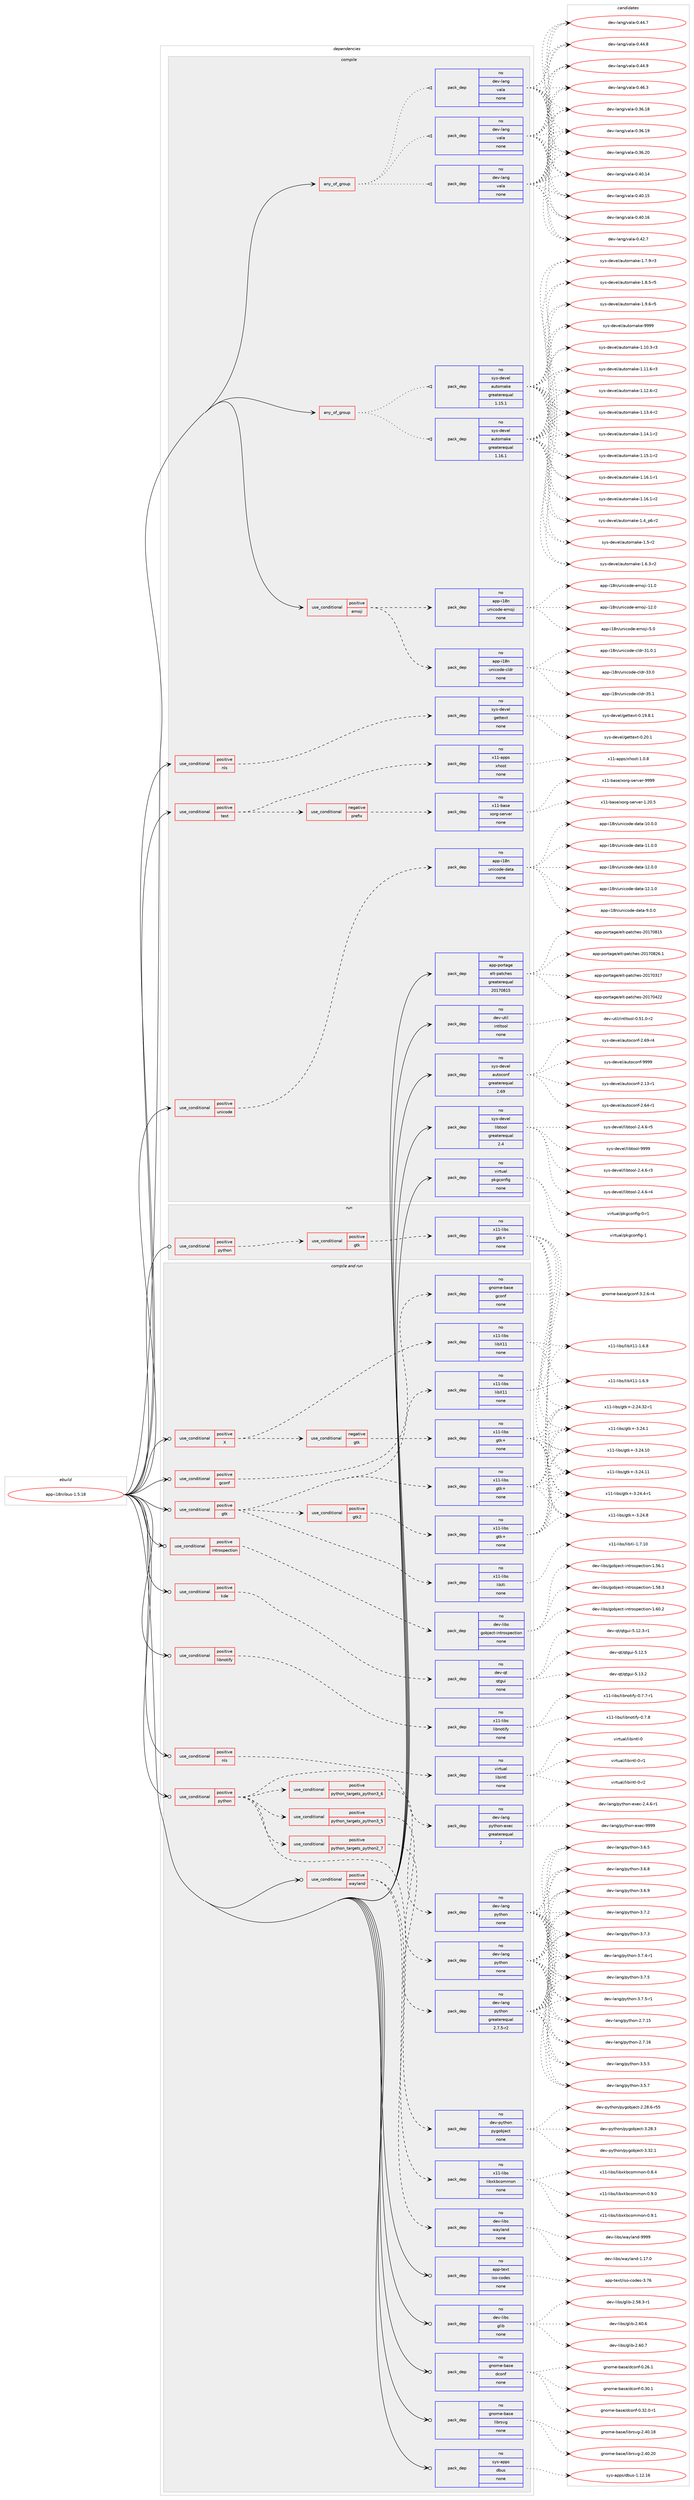 digraph prolog {

# *************
# Graph options
# *************

newrank=true;
concentrate=true;
compound=true;
graph [rankdir=LR,fontname=Helvetica,fontsize=10,ranksep=1.5];#, ranksep=2.5, nodesep=0.2];
edge  [arrowhead=vee];
node  [fontname=Helvetica,fontsize=10];

# **********
# The ebuild
# **********

subgraph cluster_leftcol {
color=gray;
rank=same;
label=<<i>ebuild</i>>;
id [label="app-i18n/ibus-1.5.18", color=red, width=4, href="../app-i18n/ibus-1.5.18.svg"];
}

# ****************
# The dependencies
# ****************

subgraph cluster_midcol {
color=gray;
label=<<i>dependencies</i>>;
subgraph cluster_compile {
fillcolor="#eeeeee";
style=filled;
label=<<i>compile</i>>;
subgraph any8589 {
dependency494458 [label=<<TABLE BORDER="0" CELLBORDER="1" CELLSPACING="0" CELLPADDING="4"><TR><TD CELLPADDING="10">any_of_group</TD></TR></TABLE>>, shape=none, color=red];subgraph pack367349 {
dependency494459 [label=<<TABLE BORDER="0" CELLBORDER="1" CELLSPACING="0" CELLPADDING="4" WIDTH="220"><TR><TD ROWSPAN="6" CELLPADDING="30">pack_dep</TD></TR><TR><TD WIDTH="110">no</TD></TR><TR><TD>dev-lang</TD></TR><TR><TD>vala</TD></TR><TR><TD>none</TD></TR><TR><TD></TD></TR></TABLE>>, shape=none, color=blue];
}
dependency494458:e -> dependency494459:w [weight=20,style="dotted",arrowhead="oinv"];
subgraph pack367350 {
dependency494460 [label=<<TABLE BORDER="0" CELLBORDER="1" CELLSPACING="0" CELLPADDING="4" WIDTH="220"><TR><TD ROWSPAN="6" CELLPADDING="30">pack_dep</TD></TR><TR><TD WIDTH="110">no</TD></TR><TR><TD>dev-lang</TD></TR><TR><TD>vala</TD></TR><TR><TD>none</TD></TR><TR><TD></TD></TR></TABLE>>, shape=none, color=blue];
}
dependency494458:e -> dependency494460:w [weight=20,style="dotted",arrowhead="oinv"];
subgraph pack367351 {
dependency494461 [label=<<TABLE BORDER="0" CELLBORDER="1" CELLSPACING="0" CELLPADDING="4" WIDTH="220"><TR><TD ROWSPAN="6" CELLPADDING="30">pack_dep</TD></TR><TR><TD WIDTH="110">no</TD></TR><TR><TD>dev-lang</TD></TR><TR><TD>vala</TD></TR><TR><TD>none</TD></TR><TR><TD></TD></TR></TABLE>>, shape=none, color=blue];
}
dependency494458:e -> dependency494461:w [weight=20,style="dotted",arrowhead="oinv"];
}
id:e -> dependency494458:w [weight=20,style="solid",arrowhead="vee"];
subgraph any8590 {
dependency494462 [label=<<TABLE BORDER="0" CELLBORDER="1" CELLSPACING="0" CELLPADDING="4"><TR><TD CELLPADDING="10">any_of_group</TD></TR></TABLE>>, shape=none, color=red];subgraph pack367352 {
dependency494463 [label=<<TABLE BORDER="0" CELLBORDER="1" CELLSPACING="0" CELLPADDING="4" WIDTH="220"><TR><TD ROWSPAN="6" CELLPADDING="30">pack_dep</TD></TR><TR><TD WIDTH="110">no</TD></TR><TR><TD>sys-devel</TD></TR><TR><TD>automake</TD></TR><TR><TD>greaterequal</TD></TR><TR><TD>1.16.1</TD></TR></TABLE>>, shape=none, color=blue];
}
dependency494462:e -> dependency494463:w [weight=20,style="dotted",arrowhead="oinv"];
subgraph pack367353 {
dependency494464 [label=<<TABLE BORDER="0" CELLBORDER="1" CELLSPACING="0" CELLPADDING="4" WIDTH="220"><TR><TD ROWSPAN="6" CELLPADDING="30">pack_dep</TD></TR><TR><TD WIDTH="110">no</TD></TR><TR><TD>sys-devel</TD></TR><TR><TD>automake</TD></TR><TR><TD>greaterequal</TD></TR><TR><TD>1.15.1</TD></TR></TABLE>>, shape=none, color=blue];
}
dependency494462:e -> dependency494464:w [weight=20,style="dotted",arrowhead="oinv"];
}
id:e -> dependency494462:w [weight=20,style="solid",arrowhead="vee"];
subgraph cond118208 {
dependency494465 [label=<<TABLE BORDER="0" CELLBORDER="1" CELLSPACING="0" CELLPADDING="4"><TR><TD ROWSPAN="3" CELLPADDING="10">use_conditional</TD></TR><TR><TD>positive</TD></TR><TR><TD>emoji</TD></TR></TABLE>>, shape=none, color=red];
subgraph pack367354 {
dependency494466 [label=<<TABLE BORDER="0" CELLBORDER="1" CELLSPACING="0" CELLPADDING="4" WIDTH="220"><TR><TD ROWSPAN="6" CELLPADDING="30">pack_dep</TD></TR><TR><TD WIDTH="110">no</TD></TR><TR><TD>app-i18n</TD></TR><TR><TD>unicode-cldr</TD></TR><TR><TD>none</TD></TR><TR><TD></TD></TR></TABLE>>, shape=none, color=blue];
}
dependency494465:e -> dependency494466:w [weight=20,style="dashed",arrowhead="vee"];
subgraph pack367355 {
dependency494467 [label=<<TABLE BORDER="0" CELLBORDER="1" CELLSPACING="0" CELLPADDING="4" WIDTH="220"><TR><TD ROWSPAN="6" CELLPADDING="30">pack_dep</TD></TR><TR><TD WIDTH="110">no</TD></TR><TR><TD>app-i18n</TD></TR><TR><TD>unicode-emoji</TD></TR><TR><TD>none</TD></TR><TR><TD></TD></TR></TABLE>>, shape=none, color=blue];
}
dependency494465:e -> dependency494467:w [weight=20,style="dashed",arrowhead="vee"];
}
id:e -> dependency494465:w [weight=20,style="solid",arrowhead="vee"];
subgraph cond118209 {
dependency494468 [label=<<TABLE BORDER="0" CELLBORDER="1" CELLSPACING="0" CELLPADDING="4"><TR><TD ROWSPAN="3" CELLPADDING="10">use_conditional</TD></TR><TR><TD>positive</TD></TR><TR><TD>nls</TD></TR></TABLE>>, shape=none, color=red];
subgraph pack367356 {
dependency494469 [label=<<TABLE BORDER="0" CELLBORDER="1" CELLSPACING="0" CELLPADDING="4" WIDTH="220"><TR><TD ROWSPAN="6" CELLPADDING="30">pack_dep</TD></TR><TR><TD WIDTH="110">no</TD></TR><TR><TD>sys-devel</TD></TR><TR><TD>gettext</TD></TR><TR><TD>none</TD></TR><TR><TD></TD></TR></TABLE>>, shape=none, color=blue];
}
dependency494468:e -> dependency494469:w [weight=20,style="dashed",arrowhead="vee"];
}
id:e -> dependency494468:w [weight=20,style="solid",arrowhead="vee"];
subgraph cond118210 {
dependency494470 [label=<<TABLE BORDER="0" CELLBORDER="1" CELLSPACING="0" CELLPADDING="4"><TR><TD ROWSPAN="3" CELLPADDING="10">use_conditional</TD></TR><TR><TD>positive</TD></TR><TR><TD>test</TD></TR></TABLE>>, shape=none, color=red];
subgraph cond118211 {
dependency494471 [label=<<TABLE BORDER="0" CELLBORDER="1" CELLSPACING="0" CELLPADDING="4"><TR><TD ROWSPAN="3" CELLPADDING="10">use_conditional</TD></TR><TR><TD>negative</TD></TR><TR><TD>prefix</TD></TR></TABLE>>, shape=none, color=red];
subgraph pack367357 {
dependency494472 [label=<<TABLE BORDER="0" CELLBORDER="1" CELLSPACING="0" CELLPADDING="4" WIDTH="220"><TR><TD ROWSPAN="6" CELLPADDING="30">pack_dep</TD></TR><TR><TD WIDTH="110">no</TD></TR><TR><TD>x11-base</TD></TR><TR><TD>xorg-server</TD></TR><TR><TD>none</TD></TR><TR><TD></TD></TR></TABLE>>, shape=none, color=blue];
}
dependency494471:e -> dependency494472:w [weight=20,style="dashed",arrowhead="vee"];
}
dependency494470:e -> dependency494471:w [weight=20,style="dashed",arrowhead="vee"];
subgraph pack367358 {
dependency494473 [label=<<TABLE BORDER="0" CELLBORDER="1" CELLSPACING="0" CELLPADDING="4" WIDTH="220"><TR><TD ROWSPAN="6" CELLPADDING="30">pack_dep</TD></TR><TR><TD WIDTH="110">no</TD></TR><TR><TD>x11-apps</TD></TR><TR><TD>xhost</TD></TR><TR><TD>none</TD></TR><TR><TD></TD></TR></TABLE>>, shape=none, color=blue];
}
dependency494470:e -> dependency494473:w [weight=20,style="dashed",arrowhead="vee"];
}
id:e -> dependency494470:w [weight=20,style="solid",arrowhead="vee"];
subgraph cond118212 {
dependency494474 [label=<<TABLE BORDER="0" CELLBORDER="1" CELLSPACING="0" CELLPADDING="4"><TR><TD ROWSPAN="3" CELLPADDING="10">use_conditional</TD></TR><TR><TD>positive</TD></TR><TR><TD>unicode</TD></TR></TABLE>>, shape=none, color=red];
subgraph pack367359 {
dependency494475 [label=<<TABLE BORDER="0" CELLBORDER="1" CELLSPACING="0" CELLPADDING="4" WIDTH="220"><TR><TD ROWSPAN="6" CELLPADDING="30">pack_dep</TD></TR><TR><TD WIDTH="110">no</TD></TR><TR><TD>app-i18n</TD></TR><TR><TD>unicode-data</TD></TR><TR><TD>none</TD></TR><TR><TD></TD></TR></TABLE>>, shape=none, color=blue];
}
dependency494474:e -> dependency494475:w [weight=20,style="dashed",arrowhead="vee"];
}
id:e -> dependency494474:w [weight=20,style="solid",arrowhead="vee"];
subgraph pack367360 {
dependency494476 [label=<<TABLE BORDER="0" CELLBORDER="1" CELLSPACING="0" CELLPADDING="4" WIDTH="220"><TR><TD ROWSPAN="6" CELLPADDING="30">pack_dep</TD></TR><TR><TD WIDTH="110">no</TD></TR><TR><TD>app-portage</TD></TR><TR><TD>elt-patches</TD></TR><TR><TD>greaterequal</TD></TR><TR><TD>20170815</TD></TR></TABLE>>, shape=none, color=blue];
}
id:e -> dependency494476:w [weight=20,style="solid",arrowhead="vee"];
subgraph pack367361 {
dependency494477 [label=<<TABLE BORDER="0" CELLBORDER="1" CELLSPACING="0" CELLPADDING="4" WIDTH="220"><TR><TD ROWSPAN="6" CELLPADDING="30">pack_dep</TD></TR><TR><TD WIDTH="110">no</TD></TR><TR><TD>dev-util</TD></TR><TR><TD>intltool</TD></TR><TR><TD>none</TD></TR><TR><TD></TD></TR></TABLE>>, shape=none, color=blue];
}
id:e -> dependency494477:w [weight=20,style="solid",arrowhead="vee"];
subgraph pack367362 {
dependency494478 [label=<<TABLE BORDER="0" CELLBORDER="1" CELLSPACING="0" CELLPADDING="4" WIDTH="220"><TR><TD ROWSPAN="6" CELLPADDING="30">pack_dep</TD></TR><TR><TD WIDTH="110">no</TD></TR><TR><TD>sys-devel</TD></TR><TR><TD>autoconf</TD></TR><TR><TD>greaterequal</TD></TR><TR><TD>2.69</TD></TR></TABLE>>, shape=none, color=blue];
}
id:e -> dependency494478:w [weight=20,style="solid",arrowhead="vee"];
subgraph pack367363 {
dependency494479 [label=<<TABLE BORDER="0" CELLBORDER="1" CELLSPACING="0" CELLPADDING="4" WIDTH="220"><TR><TD ROWSPAN="6" CELLPADDING="30">pack_dep</TD></TR><TR><TD WIDTH="110">no</TD></TR><TR><TD>sys-devel</TD></TR><TR><TD>libtool</TD></TR><TR><TD>greaterequal</TD></TR><TR><TD>2.4</TD></TR></TABLE>>, shape=none, color=blue];
}
id:e -> dependency494479:w [weight=20,style="solid",arrowhead="vee"];
subgraph pack367364 {
dependency494480 [label=<<TABLE BORDER="0" CELLBORDER="1" CELLSPACING="0" CELLPADDING="4" WIDTH="220"><TR><TD ROWSPAN="6" CELLPADDING="30">pack_dep</TD></TR><TR><TD WIDTH="110">no</TD></TR><TR><TD>virtual</TD></TR><TR><TD>pkgconfig</TD></TR><TR><TD>none</TD></TR><TR><TD></TD></TR></TABLE>>, shape=none, color=blue];
}
id:e -> dependency494480:w [weight=20,style="solid",arrowhead="vee"];
}
subgraph cluster_compileandrun {
fillcolor="#eeeeee";
style=filled;
label=<<i>compile and run</i>>;
subgraph cond118213 {
dependency494481 [label=<<TABLE BORDER="0" CELLBORDER="1" CELLSPACING="0" CELLPADDING="4"><TR><TD ROWSPAN="3" CELLPADDING="10">use_conditional</TD></TR><TR><TD>positive</TD></TR><TR><TD>X</TD></TR></TABLE>>, shape=none, color=red];
subgraph pack367365 {
dependency494482 [label=<<TABLE BORDER="0" CELLBORDER="1" CELLSPACING="0" CELLPADDING="4" WIDTH="220"><TR><TD ROWSPAN="6" CELLPADDING="30">pack_dep</TD></TR><TR><TD WIDTH="110">no</TD></TR><TR><TD>x11-libs</TD></TR><TR><TD>libX11</TD></TR><TR><TD>none</TD></TR><TR><TD></TD></TR></TABLE>>, shape=none, color=blue];
}
dependency494481:e -> dependency494482:w [weight=20,style="dashed",arrowhead="vee"];
subgraph cond118214 {
dependency494483 [label=<<TABLE BORDER="0" CELLBORDER="1" CELLSPACING="0" CELLPADDING="4"><TR><TD ROWSPAN="3" CELLPADDING="10">use_conditional</TD></TR><TR><TD>negative</TD></TR><TR><TD>gtk</TD></TR></TABLE>>, shape=none, color=red];
subgraph pack367366 {
dependency494484 [label=<<TABLE BORDER="0" CELLBORDER="1" CELLSPACING="0" CELLPADDING="4" WIDTH="220"><TR><TD ROWSPAN="6" CELLPADDING="30">pack_dep</TD></TR><TR><TD WIDTH="110">no</TD></TR><TR><TD>x11-libs</TD></TR><TR><TD>gtk+</TD></TR><TR><TD>none</TD></TR><TR><TD></TD></TR></TABLE>>, shape=none, color=blue];
}
dependency494483:e -> dependency494484:w [weight=20,style="dashed",arrowhead="vee"];
}
dependency494481:e -> dependency494483:w [weight=20,style="dashed",arrowhead="vee"];
}
id:e -> dependency494481:w [weight=20,style="solid",arrowhead="odotvee"];
subgraph cond118215 {
dependency494485 [label=<<TABLE BORDER="0" CELLBORDER="1" CELLSPACING="0" CELLPADDING="4"><TR><TD ROWSPAN="3" CELLPADDING="10">use_conditional</TD></TR><TR><TD>positive</TD></TR><TR><TD>gconf</TD></TR></TABLE>>, shape=none, color=red];
subgraph pack367367 {
dependency494486 [label=<<TABLE BORDER="0" CELLBORDER="1" CELLSPACING="0" CELLPADDING="4" WIDTH="220"><TR><TD ROWSPAN="6" CELLPADDING="30">pack_dep</TD></TR><TR><TD WIDTH="110">no</TD></TR><TR><TD>gnome-base</TD></TR><TR><TD>gconf</TD></TR><TR><TD>none</TD></TR><TR><TD></TD></TR></TABLE>>, shape=none, color=blue];
}
dependency494485:e -> dependency494486:w [weight=20,style="dashed",arrowhead="vee"];
}
id:e -> dependency494485:w [weight=20,style="solid",arrowhead="odotvee"];
subgraph cond118216 {
dependency494487 [label=<<TABLE BORDER="0" CELLBORDER="1" CELLSPACING="0" CELLPADDING="4"><TR><TD ROWSPAN="3" CELLPADDING="10">use_conditional</TD></TR><TR><TD>positive</TD></TR><TR><TD>gtk</TD></TR></TABLE>>, shape=none, color=red];
subgraph pack367368 {
dependency494488 [label=<<TABLE BORDER="0" CELLBORDER="1" CELLSPACING="0" CELLPADDING="4" WIDTH="220"><TR><TD ROWSPAN="6" CELLPADDING="30">pack_dep</TD></TR><TR><TD WIDTH="110">no</TD></TR><TR><TD>x11-libs</TD></TR><TR><TD>gtk+</TD></TR><TR><TD>none</TD></TR><TR><TD></TD></TR></TABLE>>, shape=none, color=blue];
}
dependency494487:e -> dependency494488:w [weight=20,style="dashed",arrowhead="vee"];
subgraph pack367369 {
dependency494489 [label=<<TABLE BORDER="0" CELLBORDER="1" CELLSPACING="0" CELLPADDING="4" WIDTH="220"><TR><TD ROWSPAN="6" CELLPADDING="30">pack_dep</TD></TR><TR><TD WIDTH="110">no</TD></TR><TR><TD>x11-libs</TD></TR><TR><TD>libX11</TD></TR><TR><TD>none</TD></TR><TR><TD></TD></TR></TABLE>>, shape=none, color=blue];
}
dependency494487:e -> dependency494489:w [weight=20,style="dashed",arrowhead="vee"];
subgraph pack367370 {
dependency494490 [label=<<TABLE BORDER="0" CELLBORDER="1" CELLSPACING="0" CELLPADDING="4" WIDTH="220"><TR><TD ROWSPAN="6" CELLPADDING="30">pack_dep</TD></TR><TR><TD WIDTH="110">no</TD></TR><TR><TD>x11-libs</TD></TR><TR><TD>libXi</TD></TR><TR><TD>none</TD></TR><TR><TD></TD></TR></TABLE>>, shape=none, color=blue];
}
dependency494487:e -> dependency494490:w [weight=20,style="dashed",arrowhead="vee"];
subgraph cond118217 {
dependency494491 [label=<<TABLE BORDER="0" CELLBORDER="1" CELLSPACING="0" CELLPADDING="4"><TR><TD ROWSPAN="3" CELLPADDING="10">use_conditional</TD></TR><TR><TD>positive</TD></TR><TR><TD>gtk2</TD></TR></TABLE>>, shape=none, color=red];
subgraph pack367371 {
dependency494492 [label=<<TABLE BORDER="0" CELLBORDER="1" CELLSPACING="0" CELLPADDING="4" WIDTH="220"><TR><TD ROWSPAN="6" CELLPADDING="30">pack_dep</TD></TR><TR><TD WIDTH="110">no</TD></TR><TR><TD>x11-libs</TD></TR><TR><TD>gtk+</TD></TR><TR><TD>none</TD></TR><TR><TD></TD></TR></TABLE>>, shape=none, color=blue];
}
dependency494491:e -> dependency494492:w [weight=20,style="dashed",arrowhead="vee"];
}
dependency494487:e -> dependency494491:w [weight=20,style="dashed",arrowhead="vee"];
}
id:e -> dependency494487:w [weight=20,style="solid",arrowhead="odotvee"];
subgraph cond118218 {
dependency494493 [label=<<TABLE BORDER="0" CELLBORDER="1" CELLSPACING="0" CELLPADDING="4"><TR><TD ROWSPAN="3" CELLPADDING="10">use_conditional</TD></TR><TR><TD>positive</TD></TR><TR><TD>introspection</TD></TR></TABLE>>, shape=none, color=red];
subgraph pack367372 {
dependency494494 [label=<<TABLE BORDER="0" CELLBORDER="1" CELLSPACING="0" CELLPADDING="4" WIDTH="220"><TR><TD ROWSPAN="6" CELLPADDING="30">pack_dep</TD></TR><TR><TD WIDTH="110">no</TD></TR><TR><TD>dev-libs</TD></TR><TR><TD>gobject-introspection</TD></TR><TR><TD>none</TD></TR><TR><TD></TD></TR></TABLE>>, shape=none, color=blue];
}
dependency494493:e -> dependency494494:w [weight=20,style="dashed",arrowhead="vee"];
}
id:e -> dependency494493:w [weight=20,style="solid",arrowhead="odotvee"];
subgraph cond118219 {
dependency494495 [label=<<TABLE BORDER="0" CELLBORDER="1" CELLSPACING="0" CELLPADDING="4"><TR><TD ROWSPAN="3" CELLPADDING="10">use_conditional</TD></TR><TR><TD>positive</TD></TR><TR><TD>kde</TD></TR></TABLE>>, shape=none, color=red];
subgraph pack367373 {
dependency494496 [label=<<TABLE BORDER="0" CELLBORDER="1" CELLSPACING="0" CELLPADDING="4" WIDTH="220"><TR><TD ROWSPAN="6" CELLPADDING="30">pack_dep</TD></TR><TR><TD WIDTH="110">no</TD></TR><TR><TD>dev-qt</TD></TR><TR><TD>qtgui</TD></TR><TR><TD>none</TD></TR><TR><TD></TD></TR></TABLE>>, shape=none, color=blue];
}
dependency494495:e -> dependency494496:w [weight=20,style="dashed",arrowhead="vee"];
}
id:e -> dependency494495:w [weight=20,style="solid",arrowhead="odotvee"];
subgraph cond118220 {
dependency494497 [label=<<TABLE BORDER="0" CELLBORDER="1" CELLSPACING="0" CELLPADDING="4"><TR><TD ROWSPAN="3" CELLPADDING="10">use_conditional</TD></TR><TR><TD>positive</TD></TR><TR><TD>libnotify</TD></TR></TABLE>>, shape=none, color=red];
subgraph pack367374 {
dependency494498 [label=<<TABLE BORDER="0" CELLBORDER="1" CELLSPACING="0" CELLPADDING="4" WIDTH="220"><TR><TD ROWSPAN="6" CELLPADDING="30">pack_dep</TD></TR><TR><TD WIDTH="110">no</TD></TR><TR><TD>x11-libs</TD></TR><TR><TD>libnotify</TD></TR><TR><TD>none</TD></TR><TR><TD></TD></TR></TABLE>>, shape=none, color=blue];
}
dependency494497:e -> dependency494498:w [weight=20,style="dashed",arrowhead="vee"];
}
id:e -> dependency494497:w [weight=20,style="solid",arrowhead="odotvee"];
subgraph cond118221 {
dependency494499 [label=<<TABLE BORDER="0" CELLBORDER="1" CELLSPACING="0" CELLPADDING="4"><TR><TD ROWSPAN="3" CELLPADDING="10">use_conditional</TD></TR><TR><TD>positive</TD></TR><TR><TD>nls</TD></TR></TABLE>>, shape=none, color=red];
subgraph pack367375 {
dependency494500 [label=<<TABLE BORDER="0" CELLBORDER="1" CELLSPACING="0" CELLPADDING="4" WIDTH="220"><TR><TD ROWSPAN="6" CELLPADDING="30">pack_dep</TD></TR><TR><TD WIDTH="110">no</TD></TR><TR><TD>virtual</TD></TR><TR><TD>libintl</TD></TR><TR><TD>none</TD></TR><TR><TD></TD></TR></TABLE>>, shape=none, color=blue];
}
dependency494499:e -> dependency494500:w [weight=20,style="dashed",arrowhead="vee"];
}
id:e -> dependency494499:w [weight=20,style="solid",arrowhead="odotvee"];
subgraph cond118222 {
dependency494501 [label=<<TABLE BORDER="0" CELLBORDER="1" CELLSPACING="0" CELLPADDING="4"><TR><TD ROWSPAN="3" CELLPADDING="10">use_conditional</TD></TR><TR><TD>positive</TD></TR><TR><TD>python</TD></TR></TABLE>>, shape=none, color=red];
subgraph cond118223 {
dependency494502 [label=<<TABLE BORDER="0" CELLBORDER="1" CELLSPACING="0" CELLPADDING="4"><TR><TD ROWSPAN="3" CELLPADDING="10">use_conditional</TD></TR><TR><TD>positive</TD></TR><TR><TD>python_targets_python2_7</TD></TR></TABLE>>, shape=none, color=red];
subgraph pack367376 {
dependency494503 [label=<<TABLE BORDER="0" CELLBORDER="1" CELLSPACING="0" CELLPADDING="4" WIDTH="220"><TR><TD ROWSPAN="6" CELLPADDING="30">pack_dep</TD></TR><TR><TD WIDTH="110">no</TD></TR><TR><TD>dev-lang</TD></TR><TR><TD>python</TD></TR><TR><TD>greaterequal</TD></TR><TR><TD>2.7.5-r2</TD></TR></TABLE>>, shape=none, color=blue];
}
dependency494502:e -> dependency494503:w [weight=20,style="dashed",arrowhead="vee"];
}
dependency494501:e -> dependency494502:w [weight=20,style="dashed",arrowhead="vee"];
subgraph cond118224 {
dependency494504 [label=<<TABLE BORDER="0" CELLBORDER="1" CELLSPACING="0" CELLPADDING="4"><TR><TD ROWSPAN="3" CELLPADDING="10">use_conditional</TD></TR><TR><TD>positive</TD></TR><TR><TD>python_targets_python3_5</TD></TR></TABLE>>, shape=none, color=red];
subgraph pack367377 {
dependency494505 [label=<<TABLE BORDER="0" CELLBORDER="1" CELLSPACING="0" CELLPADDING="4" WIDTH="220"><TR><TD ROWSPAN="6" CELLPADDING="30">pack_dep</TD></TR><TR><TD WIDTH="110">no</TD></TR><TR><TD>dev-lang</TD></TR><TR><TD>python</TD></TR><TR><TD>none</TD></TR><TR><TD></TD></TR></TABLE>>, shape=none, color=blue];
}
dependency494504:e -> dependency494505:w [weight=20,style="dashed",arrowhead="vee"];
}
dependency494501:e -> dependency494504:w [weight=20,style="dashed",arrowhead="vee"];
subgraph cond118225 {
dependency494506 [label=<<TABLE BORDER="0" CELLBORDER="1" CELLSPACING="0" CELLPADDING="4"><TR><TD ROWSPAN="3" CELLPADDING="10">use_conditional</TD></TR><TR><TD>positive</TD></TR><TR><TD>python_targets_python3_6</TD></TR></TABLE>>, shape=none, color=red];
subgraph pack367378 {
dependency494507 [label=<<TABLE BORDER="0" CELLBORDER="1" CELLSPACING="0" CELLPADDING="4" WIDTH="220"><TR><TD ROWSPAN="6" CELLPADDING="30">pack_dep</TD></TR><TR><TD WIDTH="110">no</TD></TR><TR><TD>dev-lang</TD></TR><TR><TD>python</TD></TR><TR><TD>none</TD></TR><TR><TD></TD></TR></TABLE>>, shape=none, color=blue];
}
dependency494506:e -> dependency494507:w [weight=20,style="dashed",arrowhead="vee"];
}
dependency494501:e -> dependency494506:w [weight=20,style="dashed",arrowhead="vee"];
subgraph pack367379 {
dependency494508 [label=<<TABLE BORDER="0" CELLBORDER="1" CELLSPACING="0" CELLPADDING="4" WIDTH="220"><TR><TD ROWSPAN="6" CELLPADDING="30">pack_dep</TD></TR><TR><TD WIDTH="110">no</TD></TR><TR><TD>dev-lang</TD></TR><TR><TD>python-exec</TD></TR><TR><TD>greaterequal</TD></TR><TR><TD>2</TD></TR></TABLE>>, shape=none, color=blue];
}
dependency494501:e -> dependency494508:w [weight=20,style="dashed",arrowhead="vee"];
subgraph pack367380 {
dependency494509 [label=<<TABLE BORDER="0" CELLBORDER="1" CELLSPACING="0" CELLPADDING="4" WIDTH="220"><TR><TD ROWSPAN="6" CELLPADDING="30">pack_dep</TD></TR><TR><TD WIDTH="110">no</TD></TR><TR><TD>dev-python</TD></TR><TR><TD>pygobject</TD></TR><TR><TD>none</TD></TR><TR><TD></TD></TR></TABLE>>, shape=none, color=blue];
}
dependency494501:e -> dependency494509:w [weight=20,style="dashed",arrowhead="vee"];
}
id:e -> dependency494501:w [weight=20,style="solid",arrowhead="odotvee"];
subgraph cond118226 {
dependency494510 [label=<<TABLE BORDER="0" CELLBORDER="1" CELLSPACING="0" CELLPADDING="4"><TR><TD ROWSPAN="3" CELLPADDING="10">use_conditional</TD></TR><TR><TD>positive</TD></TR><TR><TD>wayland</TD></TR></TABLE>>, shape=none, color=red];
subgraph pack367381 {
dependency494511 [label=<<TABLE BORDER="0" CELLBORDER="1" CELLSPACING="0" CELLPADDING="4" WIDTH="220"><TR><TD ROWSPAN="6" CELLPADDING="30">pack_dep</TD></TR><TR><TD WIDTH="110">no</TD></TR><TR><TD>dev-libs</TD></TR><TR><TD>wayland</TD></TR><TR><TD>none</TD></TR><TR><TD></TD></TR></TABLE>>, shape=none, color=blue];
}
dependency494510:e -> dependency494511:w [weight=20,style="dashed",arrowhead="vee"];
subgraph pack367382 {
dependency494512 [label=<<TABLE BORDER="0" CELLBORDER="1" CELLSPACING="0" CELLPADDING="4" WIDTH="220"><TR><TD ROWSPAN="6" CELLPADDING="30">pack_dep</TD></TR><TR><TD WIDTH="110">no</TD></TR><TR><TD>x11-libs</TD></TR><TR><TD>libxkbcommon</TD></TR><TR><TD>none</TD></TR><TR><TD></TD></TR></TABLE>>, shape=none, color=blue];
}
dependency494510:e -> dependency494512:w [weight=20,style="dashed",arrowhead="vee"];
}
id:e -> dependency494510:w [weight=20,style="solid",arrowhead="odotvee"];
subgraph pack367383 {
dependency494513 [label=<<TABLE BORDER="0" CELLBORDER="1" CELLSPACING="0" CELLPADDING="4" WIDTH="220"><TR><TD ROWSPAN="6" CELLPADDING="30">pack_dep</TD></TR><TR><TD WIDTH="110">no</TD></TR><TR><TD>app-text</TD></TR><TR><TD>iso-codes</TD></TR><TR><TD>none</TD></TR><TR><TD></TD></TR></TABLE>>, shape=none, color=blue];
}
id:e -> dependency494513:w [weight=20,style="solid",arrowhead="odotvee"];
subgraph pack367384 {
dependency494514 [label=<<TABLE BORDER="0" CELLBORDER="1" CELLSPACING="0" CELLPADDING="4" WIDTH="220"><TR><TD ROWSPAN="6" CELLPADDING="30">pack_dep</TD></TR><TR><TD WIDTH="110">no</TD></TR><TR><TD>dev-libs</TD></TR><TR><TD>glib</TD></TR><TR><TD>none</TD></TR><TR><TD></TD></TR></TABLE>>, shape=none, color=blue];
}
id:e -> dependency494514:w [weight=20,style="solid",arrowhead="odotvee"];
subgraph pack367385 {
dependency494515 [label=<<TABLE BORDER="0" CELLBORDER="1" CELLSPACING="0" CELLPADDING="4" WIDTH="220"><TR><TD ROWSPAN="6" CELLPADDING="30">pack_dep</TD></TR><TR><TD WIDTH="110">no</TD></TR><TR><TD>gnome-base</TD></TR><TR><TD>dconf</TD></TR><TR><TD>none</TD></TR><TR><TD></TD></TR></TABLE>>, shape=none, color=blue];
}
id:e -> dependency494515:w [weight=20,style="solid",arrowhead="odotvee"];
subgraph pack367386 {
dependency494516 [label=<<TABLE BORDER="0" CELLBORDER="1" CELLSPACING="0" CELLPADDING="4" WIDTH="220"><TR><TD ROWSPAN="6" CELLPADDING="30">pack_dep</TD></TR><TR><TD WIDTH="110">no</TD></TR><TR><TD>gnome-base</TD></TR><TR><TD>librsvg</TD></TR><TR><TD>none</TD></TR><TR><TD></TD></TR></TABLE>>, shape=none, color=blue];
}
id:e -> dependency494516:w [weight=20,style="solid",arrowhead="odotvee"];
subgraph pack367387 {
dependency494517 [label=<<TABLE BORDER="0" CELLBORDER="1" CELLSPACING="0" CELLPADDING="4" WIDTH="220"><TR><TD ROWSPAN="6" CELLPADDING="30">pack_dep</TD></TR><TR><TD WIDTH="110">no</TD></TR><TR><TD>sys-apps</TD></TR><TR><TD>dbus</TD></TR><TR><TD>none</TD></TR><TR><TD></TD></TR></TABLE>>, shape=none, color=blue];
}
id:e -> dependency494517:w [weight=20,style="solid",arrowhead="odotvee"];
}
subgraph cluster_run {
fillcolor="#eeeeee";
style=filled;
label=<<i>run</i>>;
subgraph cond118227 {
dependency494518 [label=<<TABLE BORDER="0" CELLBORDER="1" CELLSPACING="0" CELLPADDING="4"><TR><TD ROWSPAN="3" CELLPADDING="10">use_conditional</TD></TR><TR><TD>positive</TD></TR><TR><TD>python</TD></TR></TABLE>>, shape=none, color=red];
subgraph cond118228 {
dependency494519 [label=<<TABLE BORDER="0" CELLBORDER="1" CELLSPACING="0" CELLPADDING="4"><TR><TD ROWSPAN="3" CELLPADDING="10">use_conditional</TD></TR><TR><TD>positive</TD></TR><TR><TD>gtk</TD></TR></TABLE>>, shape=none, color=red];
subgraph pack367388 {
dependency494520 [label=<<TABLE BORDER="0" CELLBORDER="1" CELLSPACING="0" CELLPADDING="4" WIDTH="220"><TR><TD ROWSPAN="6" CELLPADDING="30">pack_dep</TD></TR><TR><TD WIDTH="110">no</TD></TR><TR><TD>x11-libs</TD></TR><TR><TD>gtk+</TD></TR><TR><TD>none</TD></TR><TR><TD></TD></TR></TABLE>>, shape=none, color=blue];
}
dependency494519:e -> dependency494520:w [weight=20,style="dashed",arrowhead="vee"];
}
dependency494518:e -> dependency494519:w [weight=20,style="dashed",arrowhead="vee"];
}
id:e -> dependency494518:w [weight=20,style="solid",arrowhead="odot"];
}
}

# **************
# The candidates
# **************

subgraph cluster_choices {
rank=same;
color=gray;
label=<<i>candidates</i>>;

subgraph choice367349 {
color=black;
nodesep=1;
choice10010111845108971101034711897108974548465154464956 [label="dev-lang/vala-0.36.18", color=red, width=4,href="../dev-lang/vala-0.36.18.svg"];
choice10010111845108971101034711897108974548465154464957 [label="dev-lang/vala-0.36.19", color=red, width=4,href="../dev-lang/vala-0.36.19.svg"];
choice10010111845108971101034711897108974548465154465048 [label="dev-lang/vala-0.36.20", color=red, width=4,href="../dev-lang/vala-0.36.20.svg"];
choice10010111845108971101034711897108974548465248464952 [label="dev-lang/vala-0.40.14", color=red, width=4,href="../dev-lang/vala-0.40.14.svg"];
choice10010111845108971101034711897108974548465248464953 [label="dev-lang/vala-0.40.15", color=red, width=4,href="../dev-lang/vala-0.40.15.svg"];
choice10010111845108971101034711897108974548465248464954 [label="dev-lang/vala-0.40.16", color=red, width=4,href="../dev-lang/vala-0.40.16.svg"];
choice100101118451089711010347118971089745484652504655 [label="dev-lang/vala-0.42.7", color=red, width=4,href="../dev-lang/vala-0.42.7.svg"];
choice100101118451089711010347118971089745484652524655 [label="dev-lang/vala-0.44.7", color=red, width=4,href="../dev-lang/vala-0.44.7.svg"];
choice100101118451089711010347118971089745484652524656 [label="dev-lang/vala-0.44.8", color=red, width=4,href="../dev-lang/vala-0.44.8.svg"];
choice100101118451089711010347118971089745484652524657 [label="dev-lang/vala-0.44.9", color=red, width=4,href="../dev-lang/vala-0.44.9.svg"];
choice100101118451089711010347118971089745484652544651 [label="dev-lang/vala-0.46.3", color=red, width=4,href="../dev-lang/vala-0.46.3.svg"];
dependency494459:e -> choice10010111845108971101034711897108974548465154464956:w [style=dotted,weight="100"];
dependency494459:e -> choice10010111845108971101034711897108974548465154464957:w [style=dotted,weight="100"];
dependency494459:e -> choice10010111845108971101034711897108974548465154465048:w [style=dotted,weight="100"];
dependency494459:e -> choice10010111845108971101034711897108974548465248464952:w [style=dotted,weight="100"];
dependency494459:e -> choice10010111845108971101034711897108974548465248464953:w [style=dotted,weight="100"];
dependency494459:e -> choice10010111845108971101034711897108974548465248464954:w [style=dotted,weight="100"];
dependency494459:e -> choice100101118451089711010347118971089745484652504655:w [style=dotted,weight="100"];
dependency494459:e -> choice100101118451089711010347118971089745484652524655:w [style=dotted,weight="100"];
dependency494459:e -> choice100101118451089711010347118971089745484652524656:w [style=dotted,weight="100"];
dependency494459:e -> choice100101118451089711010347118971089745484652524657:w [style=dotted,weight="100"];
dependency494459:e -> choice100101118451089711010347118971089745484652544651:w [style=dotted,weight="100"];
}
subgraph choice367350 {
color=black;
nodesep=1;
choice10010111845108971101034711897108974548465154464956 [label="dev-lang/vala-0.36.18", color=red, width=4,href="../dev-lang/vala-0.36.18.svg"];
choice10010111845108971101034711897108974548465154464957 [label="dev-lang/vala-0.36.19", color=red, width=4,href="../dev-lang/vala-0.36.19.svg"];
choice10010111845108971101034711897108974548465154465048 [label="dev-lang/vala-0.36.20", color=red, width=4,href="../dev-lang/vala-0.36.20.svg"];
choice10010111845108971101034711897108974548465248464952 [label="dev-lang/vala-0.40.14", color=red, width=4,href="../dev-lang/vala-0.40.14.svg"];
choice10010111845108971101034711897108974548465248464953 [label="dev-lang/vala-0.40.15", color=red, width=4,href="../dev-lang/vala-0.40.15.svg"];
choice10010111845108971101034711897108974548465248464954 [label="dev-lang/vala-0.40.16", color=red, width=4,href="../dev-lang/vala-0.40.16.svg"];
choice100101118451089711010347118971089745484652504655 [label="dev-lang/vala-0.42.7", color=red, width=4,href="../dev-lang/vala-0.42.7.svg"];
choice100101118451089711010347118971089745484652524655 [label="dev-lang/vala-0.44.7", color=red, width=4,href="../dev-lang/vala-0.44.7.svg"];
choice100101118451089711010347118971089745484652524656 [label="dev-lang/vala-0.44.8", color=red, width=4,href="../dev-lang/vala-0.44.8.svg"];
choice100101118451089711010347118971089745484652524657 [label="dev-lang/vala-0.44.9", color=red, width=4,href="../dev-lang/vala-0.44.9.svg"];
choice100101118451089711010347118971089745484652544651 [label="dev-lang/vala-0.46.3", color=red, width=4,href="../dev-lang/vala-0.46.3.svg"];
dependency494460:e -> choice10010111845108971101034711897108974548465154464956:w [style=dotted,weight="100"];
dependency494460:e -> choice10010111845108971101034711897108974548465154464957:w [style=dotted,weight="100"];
dependency494460:e -> choice10010111845108971101034711897108974548465154465048:w [style=dotted,weight="100"];
dependency494460:e -> choice10010111845108971101034711897108974548465248464952:w [style=dotted,weight="100"];
dependency494460:e -> choice10010111845108971101034711897108974548465248464953:w [style=dotted,weight="100"];
dependency494460:e -> choice10010111845108971101034711897108974548465248464954:w [style=dotted,weight="100"];
dependency494460:e -> choice100101118451089711010347118971089745484652504655:w [style=dotted,weight="100"];
dependency494460:e -> choice100101118451089711010347118971089745484652524655:w [style=dotted,weight="100"];
dependency494460:e -> choice100101118451089711010347118971089745484652524656:w [style=dotted,weight="100"];
dependency494460:e -> choice100101118451089711010347118971089745484652524657:w [style=dotted,weight="100"];
dependency494460:e -> choice100101118451089711010347118971089745484652544651:w [style=dotted,weight="100"];
}
subgraph choice367351 {
color=black;
nodesep=1;
choice10010111845108971101034711897108974548465154464956 [label="dev-lang/vala-0.36.18", color=red, width=4,href="../dev-lang/vala-0.36.18.svg"];
choice10010111845108971101034711897108974548465154464957 [label="dev-lang/vala-0.36.19", color=red, width=4,href="../dev-lang/vala-0.36.19.svg"];
choice10010111845108971101034711897108974548465154465048 [label="dev-lang/vala-0.36.20", color=red, width=4,href="../dev-lang/vala-0.36.20.svg"];
choice10010111845108971101034711897108974548465248464952 [label="dev-lang/vala-0.40.14", color=red, width=4,href="../dev-lang/vala-0.40.14.svg"];
choice10010111845108971101034711897108974548465248464953 [label="dev-lang/vala-0.40.15", color=red, width=4,href="../dev-lang/vala-0.40.15.svg"];
choice10010111845108971101034711897108974548465248464954 [label="dev-lang/vala-0.40.16", color=red, width=4,href="../dev-lang/vala-0.40.16.svg"];
choice100101118451089711010347118971089745484652504655 [label="dev-lang/vala-0.42.7", color=red, width=4,href="../dev-lang/vala-0.42.7.svg"];
choice100101118451089711010347118971089745484652524655 [label="dev-lang/vala-0.44.7", color=red, width=4,href="../dev-lang/vala-0.44.7.svg"];
choice100101118451089711010347118971089745484652524656 [label="dev-lang/vala-0.44.8", color=red, width=4,href="../dev-lang/vala-0.44.8.svg"];
choice100101118451089711010347118971089745484652524657 [label="dev-lang/vala-0.44.9", color=red, width=4,href="../dev-lang/vala-0.44.9.svg"];
choice100101118451089711010347118971089745484652544651 [label="dev-lang/vala-0.46.3", color=red, width=4,href="../dev-lang/vala-0.46.3.svg"];
dependency494461:e -> choice10010111845108971101034711897108974548465154464956:w [style=dotted,weight="100"];
dependency494461:e -> choice10010111845108971101034711897108974548465154464957:w [style=dotted,weight="100"];
dependency494461:e -> choice10010111845108971101034711897108974548465154465048:w [style=dotted,weight="100"];
dependency494461:e -> choice10010111845108971101034711897108974548465248464952:w [style=dotted,weight="100"];
dependency494461:e -> choice10010111845108971101034711897108974548465248464953:w [style=dotted,weight="100"];
dependency494461:e -> choice10010111845108971101034711897108974548465248464954:w [style=dotted,weight="100"];
dependency494461:e -> choice100101118451089711010347118971089745484652504655:w [style=dotted,weight="100"];
dependency494461:e -> choice100101118451089711010347118971089745484652524655:w [style=dotted,weight="100"];
dependency494461:e -> choice100101118451089711010347118971089745484652524656:w [style=dotted,weight="100"];
dependency494461:e -> choice100101118451089711010347118971089745484652524657:w [style=dotted,weight="100"];
dependency494461:e -> choice100101118451089711010347118971089745484652544651:w [style=dotted,weight="100"];
}
subgraph choice367352 {
color=black;
nodesep=1;
choice11512111545100101118101108479711711611110997107101454946494846514511451 [label="sys-devel/automake-1.10.3-r3", color=red, width=4,href="../sys-devel/automake-1.10.3-r3.svg"];
choice11512111545100101118101108479711711611110997107101454946494946544511451 [label="sys-devel/automake-1.11.6-r3", color=red, width=4,href="../sys-devel/automake-1.11.6-r3.svg"];
choice11512111545100101118101108479711711611110997107101454946495046544511450 [label="sys-devel/automake-1.12.6-r2", color=red, width=4,href="../sys-devel/automake-1.12.6-r2.svg"];
choice11512111545100101118101108479711711611110997107101454946495146524511450 [label="sys-devel/automake-1.13.4-r2", color=red, width=4,href="../sys-devel/automake-1.13.4-r2.svg"];
choice11512111545100101118101108479711711611110997107101454946495246494511450 [label="sys-devel/automake-1.14.1-r2", color=red, width=4,href="../sys-devel/automake-1.14.1-r2.svg"];
choice11512111545100101118101108479711711611110997107101454946495346494511450 [label="sys-devel/automake-1.15.1-r2", color=red, width=4,href="../sys-devel/automake-1.15.1-r2.svg"];
choice11512111545100101118101108479711711611110997107101454946495446494511449 [label="sys-devel/automake-1.16.1-r1", color=red, width=4,href="../sys-devel/automake-1.16.1-r1.svg"];
choice11512111545100101118101108479711711611110997107101454946495446494511450 [label="sys-devel/automake-1.16.1-r2", color=red, width=4,href="../sys-devel/automake-1.16.1-r2.svg"];
choice115121115451001011181011084797117116111109971071014549465295112544511450 [label="sys-devel/automake-1.4_p6-r2", color=red, width=4,href="../sys-devel/automake-1.4_p6-r2.svg"];
choice11512111545100101118101108479711711611110997107101454946534511450 [label="sys-devel/automake-1.5-r2", color=red, width=4,href="../sys-devel/automake-1.5-r2.svg"];
choice115121115451001011181011084797117116111109971071014549465446514511450 [label="sys-devel/automake-1.6.3-r2", color=red, width=4,href="../sys-devel/automake-1.6.3-r2.svg"];
choice115121115451001011181011084797117116111109971071014549465546574511451 [label="sys-devel/automake-1.7.9-r3", color=red, width=4,href="../sys-devel/automake-1.7.9-r3.svg"];
choice115121115451001011181011084797117116111109971071014549465646534511453 [label="sys-devel/automake-1.8.5-r5", color=red, width=4,href="../sys-devel/automake-1.8.5-r5.svg"];
choice115121115451001011181011084797117116111109971071014549465746544511453 [label="sys-devel/automake-1.9.6-r5", color=red, width=4,href="../sys-devel/automake-1.9.6-r5.svg"];
choice115121115451001011181011084797117116111109971071014557575757 [label="sys-devel/automake-9999", color=red, width=4,href="../sys-devel/automake-9999.svg"];
dependency494463:e -> choice11512111545100101118101108479711711611110997107101454946494846514511451:w [style=dotted,weight="100"];
dependency494463:e -> choice11512111545100101118101108479711711611110997107101454946494946544511451:w [style=dotted,weight="100"];
dependency494463:e -> choice11512111545100101118101108479711711611110997107101454946495046544511450:w [style=dotted,weight="100"];
dependency494463:e -> choice11512111545100101118101108479711711611110997107101454946495146524511450:w [style=dotted,weight="100"];
dependency494463:e -> choice11512111545100101118101108479711711611110997107101454946495246494511450:w [style=dotted,weight="100"];
dependency494463:e -> choice11512111545100101118101108479711711611110997107101454946495346494511450:w [style=dotted,weight="100"];
dependency494463:e -> choice11512111545100101118101108479711711611110997107101454946495446494511449:w [style=dotted,weight="100"];
dependency494463:e -> choice11512111545100101118101108479711711611110997107101454946495446494511450:w [style=dotted,weight="100"];
dependency494463:e -> choice115121115451001011181011084797117116111109971071014549465295112544511450:w [style=dotted,weight="100"];
dependency494463:e -> choice11512111545100101118101108479711711611110997107101454946534511450:w [style=dotted,weight="100"];
dependency494463:e -> choice115121115451001011181011084797117116111109971071014549465446514511450:w [style=dotted,weight="100"];
dependency494463:e -> choice115121115451001011181011084797117116111109971071014549465546574511451:w [style=dotted,weight="100"];
dependency494463:e -> choice115121115451001011181011084797117116111109971071014549465646534511453:w [style=dotted,weight="100"];
dependency494463:e -> choice115121115451001011181011084797117116111109971071014549465746544511453:w [style=dotted,weight="100"];
dependency494463:e -> choice115121115451001011181011084797117116111109971071014557575757:w [style=dotted,weight="100"];
}
subgraph choice367353 {
color=black;
nodesep=1;
choice11512111545100101118101108479711711611110997107101454946494846514511451 [label="sys-devel/automake-1.10.3-r3", color=red, width=4,href="../sys-devel/automake-1.10.3-r3.svg"];
choice11512111545100101118101108479711711611110997107101454946494946544511451 [label="sys-devel/automake-1.11.6-r3", color=red, width=4,href="../sys-devel/automake-1.11.6-r3.svg"];
choice11512111545100101118101108479711711611110997107101454946495046544511450 [label="sys-devel/automake-1.12.6-r2", color=red, width=4,href="../sys-devel/automake-1.12.6-r2.svg"];
choice11512111545100101118101108479711711611110997107101454946495146524511450 [label="sys-devel/automake-1.13.4-r2", color=red, width=4,href="../sys-devel/automake-1.13.4-r2.svg"];
choice11512111545100101118101108479711711611110997107101454946495246494511450 [label="sys-devel/automake-1.14.1-r2", color=red, width=4,href="../sys-devel/automake-1.14.1-r2.svg"];
choice11512111545100101118101108479711711611110997107101454946495346494511450 [label="sys-devel/automake-1.15.1-r2", color=red, width=4,href="../sys-devel/automake-1.15.1-r2.svg"];
choice11512111545100101118101108479711711611110997107101454946495446494511449 [label="sys-devel/automake-1.16.1-r1", color=red, width=4,href="../sys-devel/automake-1.16.1-r1.svg"];
choice11512111545100101118101108479711711611110997107101454946495446494511450 [label="sys-devel/automake-1.16.1-r2", color=red, width=4,href="../sys-devel/automake-1.16.1-r2.svg"];
choice115121115451001011181011084797117116111109971071014549465295112544511450 [label="sys-devel/automake-1.4_p6-r2", color=red, width=4,href="../sys-devel/automake-1.4_p6-r2.svg"];
choice11512111545100101118101108479711711611110997107101454946534511450 [label="sys-devel/automake-1.5-r2", color=red, width=4,href="../sys-devel/automake-1.5-r2.svg"];
choice115121115451001011181011084797117116111109971071014549465446514511450 [label="sys-devel/automake-1.6.3-r2", color=red, width=4,href="../sys-devel/automake-1.6.3-r2.svg"];
choice115121115451001011181011084797117116111109971071014549465546574511451 [label="sys-devel/automake-1.7.9-r3", color=red, width=4,href="../sys-devel/automake-1.7.9-r3.svg"];
choice115121115451001011181011084797117116111109971071014549465646534511453 [label="sys-devel/automake-1.8.5-r5", color=red, width=4,href="../sys-devel/automake-1.8.5-r5.svg"];
choice115121115451001011181011084797117116111109971071014549465746544511453 [label="sys-devel/automake-1.9.6-r5", color=red, width=4,href="../sys-devel/automake-1.9.6-r5.svg"];
choice115121115451001011181011084797117116111109971071014557575757 [label="sys-devel/automake-9999", color=red, width=4,href="../sys-devel/automake-9999.svg"];
dependency494464:e -> choice11512111545100101118101108479711711611110997107101454946494846514511451:w [style=dotted,weight="100"];
dependency494464:e -> choice11512111545100101118101108479711711611110997107101454946494946544511451:w [style=dotted,weight="100"];
dependency494464:e -> choice11512111545100101118101108479711711611110997107101454946495046544511450:w [style=dotted,weight="100"];
dependency494464:e -> choice11512111545100101118101108479711711611110997107101454946495146524511450:w [style=dotted,weight="100"];
dependency494464:e -> choice11512111545100101118101108479711711611110997107101454946495246494511450:w [style=dotted,weight="100"];
dependency494464:e -> choice11512111545100101118101108479711711611110997107101454946495346494511450:w [style=dotted,weight="100"];
dependency494464:e -> choice11512111545100101118101108479711711611110997107101454946495446494511449:w [style=dotted,weight="100"];
dependency494464:e -> choice11512111545100101118101108479711711611110997107101454946495446494511450:w [style=dotted,weight="100"];
dependency494464:e -> choice115121115451001011181011084797117116111109971071014549465295112544511450:w [style=dotted,weight="100"];
dependency494464:e -> choice11512111545100101118101108479711711611110997107101454946534511450:w [style=dotted,weight="100"];
dependency494464:e -> choice115121115451001011181011084797117116111109971071014549465446514511450:w [style=dotted,weight="100"];
dependency494464:e -> choice115121115451001011181011084797117116111109971071014549465546574511451:w [style=dotted,weight="100"];
dependency494464:e -> choice115121115451001011181011084797117116111109971071014549465646534511453:w [style=dotted,weight="100"];
dependency494464:e -> choice115121115451001011181011084797117116111109971071014549465746544511453:w [style=dotted,weight="100"];
dependency494464:e -> choice115121115451001011181011084797117116111109971071014557575757:w [style=dotted,weight="100"];
}
subgraph choice367354 {
color=black;
nodesep=1;
choice971121124510549561104711711010599111100101459910810011445514946484649 [label="app-i18n/unicode-cldr-31.0.1", color=red, width=4,href="../app-i18n/unicode-cldr-31.0.1.svg"];
choice97112112451054956110471171101059911110010145991081001144551514648 [label="app-i18n/unicode-cldr-33.0", color=red, width=4,href="../app-i18n/unicode-cldr-33.0.svg"];
choice97112112451054956110471171101059911110010145991081001144551534649 [label="app-i18n/unicode-cldr-35.1", color=red, width=4,href="../app-i18n/unicode-cldr-35.1.svg"];
dependency494466:e -> choice971121124510549561104711711010599111100101459910810011445514946484649:w [style=dotted,weight="100"];
dependency494466:e -> choice97112112451054956110471171101059911110010145991081001144551514648:w [style=dotted,weight="100"];
dependency494466:e -> choice97112112451054956110471171101059911110010145991081001144551534649:w [style=dotted,weight="100"];
}
subgraph choice367355 {
color=black;
nodesep=1;
choice971121124510549561104711711010599111100101451011091111061054549494648 [label="app-i18n/unicode-emoji-11.0", color=red, width=4,href="../app-i18n/unicode-emoji-11.0.svg"];
choice971121124510549561104711711010599111100101451011091111061054549504648 [label="app-i18n/unicode-emoji-12.0", color=red, width=4,href="../app-i18n/unicode-emoji-12.0.svg"];
choice9711211245105495611047117110105991111001014510110911110610545534648 [label="app-i18n/unicode-emoji-5.0", color=red, width=4,href="../app-i18n/unicode-emoji-5.0.svg"];
dependency494467:e -> choice971121124510549561104711711010599111100101451011091111061054549494648:w [style=dotted,weight="100"];
dependency494467:e -> choice971121124510549561104711711010599111100101451011091111061054549504648:w [style=dotted,weight="100"];
dependency494467:e -> choice9711211245105495611047117110105991111001014510110911110610545534648:w [style=dotted,weight="100"];
}
subgraph choice367356 {
color=black;
nodesep=1;
choice1151211154510010111810110847103101116116101120116454846495746564649 [label="sys-devel/gettext-0.19.8.1", color=red, width=4,href="../sys-devel/gettext-0.19.8.1.svg"];
choice115121115451001011181011084710310111611610112011645484650484649 [label="sys-devel/gettext-0.20.1", color=red, width=4,href="../sys-devel/gettext-0.20.1.svg"];
dependency494469:e -> choice1151211154510010111810110847103101116116101120116454846495746564649:w [style=dotted,weight="100"];
dependency494469:e -> choice115121115451001011181011084710310111611610112011645484650484649:w [style=dotted,weight="100"];
}
subgraph choice367357 {
color=black;
nodesep=1;
choice1204949459897115101471201111141034511510111411810111445494650484653 [label="x11-base/xorg-server-1.20.5", color=red, width=4,href="../x11-base/xorg-server-1.20.5.svg"];
choice120494945989711510147120111114103451151011141181011144557575757 [label="x11-base/xorg-server-9999", color=red, width=4,href="../x11-base/xorg-server-9999.svg"];
dependency494472:e -> choice1204949459897115101471201111141034511510111411810111445494650484653:w [style=dotted,weight="100"];
dependency494472:e -> choice120494945989711510147120111114103451151011141181011144557575757:w [style=dotted,weight="100"];
}
subgraph choice367358 {
color=black;
nodesep=1;
choice1204949459711211211547120104111115116454946484656 [label="x11-apps/xhost-1.0.8", color=red, width=4,href="../x11-apps/xhost-1.0.8.svg"];
dependency494473:e -> choice1204949459711211211547120104111115116454946484656:w [style=dotted,weight="100"];
}
subgraph choice367359 {
color=black;
nodesep=1;
choice97112112451054956110471171101059911110010145100971169745494846484648 [label="app-i18n/unicode-data-10.0.0", color=red, width=4,href="../app-i18n/unicode-data-10.0.0.svg"];
choice97112112451054956110471171101059911110010145100971169745494946484648 [label="app-i18n/unicode-data-11.0.0", color=red, width=4,href="../app-i18n/unicode-data-11.0.0.svg"];
choice97112112451054956110471171101059911110010145100971169745495046484648 [label="app-i18n/unicode-data-12.0.0", color=red, width=4,href="../app-i18n/unicode-data-12.0.0.svg"];
choice97112112451054956110471171101059911110010145100971169745495046494648 [label="app-i18n/unicode-data-12.1.0", color=red, width=4,href="../app-i18n/unicode-data-12.1.0.svg"];
choice971121124510549561104711711010599111100101451009711697455746484648 [label="app-i18n/unicode-data-9.0.0", color=red, width=4,href="../app-i18n/unicode-data-9.0.0.svg"];
dependency494475:e -> choice97112112451054956110471171101059911110010145100971169745494846484648:w [style=dotted,weight="100"];
dependency494475:e -> choice97112112451054956110471171101059911110010145100971169745494946484648:w [style=dotted,weight="100"];
dependency494475:e -> choice97112112451054956110471171101059911110010145100971169745495046484648:w [style=dotted,weight="100"];
dependency494475:e -> choice97112112451054956110471171101059911110010145100971169745495046494648:w [style=dotted,weight="100"];
dependency494475:e -> choice971121124510549561104711711010599111100101451009711697455746484648:w [style=dotted,weight="100"];
}
subgraph choice367360 {
color=black;
nodesep=1;
choice97112112451121111141169710310147101108116451129711699104101115455048495548514955 [label="app-portage/elt-patches-20170317", color=red, width=4,href="../app-portage/elt-patches-20170317.svg"];
choice97112112451121111141169710310147101108116451129711699104101115455048495548525050 [label="app-portage/elt-patches-20170422", color=red, width=4,href="../app-portage/elt-patches-20170422.svg"];
choice97112112451121111141169710310147101108116451129711699104101115455048495548564953 [label="app-portage/elt-patches-20170815", color=red, width=4,href="../app-portage/elt-patches-20170815.svg"];
choice971121124511211111411697103101471011081164511297116991041011154550484955485650544649 [label="app-portage/elt-patches-20170826.1", color=red, width=4,href="../app-portage/elt-patches-20170826.1.svg"];
dependency494476:e -> choice97112112451121111141169710310147101108116451129711699104101115455048495548514955:w [style=dotted,weight="100"];
dependency494476:e -> choice97112112451121111141169710310147101108116451129711699104101115455048495548525050:w [style=dotted,weight="100"];
dependency494476:e -> choice97112112451121111141169710310147101108116451129711699104101115455048495548564953:w [style=dotted,weight="100"];
dependency494476:e -> choice971121124511211111411697103101471011081164511297116991041011154550484955485650544649:w [style=dotted,weight="100"];
}
subgraph choice367361 {
color=black;
nodesep=1;
choice1001011184511711610510847105110116108116111111108454846534946484511450 [label="dev-util/intltool-0.51.0-r2", color=red, width=4,href="../dev-util/intltool-0.51.0-r2.svg"];
dependency494477:e -> choice1001011184511711610510847105110116108116111111108454846534946484511450:w [style=dotted,weight="100"];
}
subgraph choice367362 {
color=black;
nodesep=1;
choice1151211154510010111810110847971171161119911111010245504649514511449 [label="sys-devel/autoconf-2.13-r1", color=red, width=4,href="../sys-devel/autoconf-2.13-r1.svg"];
choice1151211154510010111810110847971171161119911111010245504654524511449 [label="sys-devel/autoconf-2.64-r1", color=red, width=4,href="../sys-devel/autoconf-2.64-r1.svg"];
choice1151211154510010111810110847971171161119911111010245504654574511452 [label="sys-devel/autoconf-2.69-r4", color=red, width=4,href="../sys-devel/autoconf-2.69-r4.svg"];
choice115121115451001011181011084797117116111991111101024557575757 [label="sys-devel/autoconf-9999", color=red, width=4,href="../sys-devel/autoconf-9999.svg"];
dependency494478:e -> choice1151211154510010111810110847971171161119911111010245504649514511449:w [style=dotted,weight="100"];
dependency494478:e -> choice1151211154510010111810110847971171161119911111010245504654524511449:w [style=dotted,weight="100"];
dependency494478:e -> choice1151211154510010111810110847971171161119911111010245504654574511452:w [style=dotted,weight="100"];
dependency494478:e -> choice115121115451001011181011084797117116111991111101024557575757:w [style=dotted,weight="100"];
}
subgraph choice367363 {
color=black;
nodesep=1;
choice1151211154510010111810110847108105981161111111084550465246544511451 [label="sys-devel/libtool-2.4.6-r3", color=red, width=4,href="../sys-devel/libtool-2.4.6-r3.svg"];
choice1151211154510010111810110847108105981161111111084550465246544511452 [label="sys-devel/libtool-2.4.6-r4", color=red, width=4,href="../sys-devel/libtool-2.4.6-r4.svg"];
choice1151211154510010111810110847108105981161111111084550465246544511453 [label="sys-devel/libtool-2.4.6-r5", color=red, width=4,href="../sys-devel/libtool-2.4.6-r5.svg"];
choice1151211154510010111810110847108105981161111111084557575757 [label="sys-devel/libtool-9999", color=red, width=4,href="../sys-devel/libtool-9999.svg"];
dependency494479:e -> choice1151211154510010111810110847108105981161111111084550465246544511451:w [style=dotted,weight="100"];
dependency494479:e -> choice1151211154510010111810110847108105981161111111084550465246544511452:w [style=dotted,weight="100"];
dependency494479:e -> choice1151211154510010111810110847108105981161111111084550465246544511453:w [style=dotted,weight="100"];
dependency494479:e -> choice1151211154510010111810110847108105981161111111084557575757:w [style=dotted,weight="100"];
}
subgraph choice367364 {
color=black;
nodesep=1;
choice11810511411611797108471121071039911111010210510345484511449 [label="virtual/pkgconfig-0-r1", color=red, width=4,href="../virtual/pkgconfig-0-r1.svg"];
choice1181051141161179710847112107103991111101021051034549 [label="virtual/pkgconfig-1", color=red, width=4,href="../virtual/pkgconfig-1.svg"];
dependency494480:e -> choice11810511411611797108471121071039911111010210510345484511449:w [style=dotted,weight="100"];
dependency494480:e -> choice1181051141161179710847112107103991111101021051034549:w [style=dotted,weight="100"];
}
subgraph choice367365 {
color=black;
nodesep=1;
choice120494945108105981154710810598884949454946544656 [label="x11-libs/libX11-1.6.8", color=red, width=4,href="../x11-libs/libX11-1.6.8.svg"];
choice120494945108105981154710810598884949454946544657 [label="x11-libs/libX11-1.6.9", color=red, width=4,href="../x11-libs/libX11-1.6.9.svg"];
dependency494482:e -> choice120494945108105981154710810598884949454946544656:w [style=dotted,weight="100"];
dependency494482:e -> choice120494945108105981154710810598884949454946544657:w [style=dotted,weight="100"];
}
subgraph choice367366 {
color=black;
nodesep=1;
choice12049494510810598115471031161074345504650524651504511449 [label="x11-libs/gtk+-2.24.32-r1", color=red, width=4,href="../x11-libs/gtk+-2.24.32-r1.svg"];
choice12049494510810598115471031161074345514650524649 [label="x11-libs/gtk+-3.24.1", color=red, width=4,href="../x11-libs/gtk+-3.24.1.svg"];
choice1204949451081059811547103116107434551465052464948 [label="x11-libs/gtk+-3.24.10", color=red, width=4,href="../x11-libs/gtk+-3.24.10.svg"];
choice1204949451081059811547103116107434551465052464949 [label="x11-libs/gtk+-3.24.11", color=red, width=4,href="../x11-libs/gtk+-3.24.11.svg"];
choice120494945108105981154710311610743455146505246524511449 [label="x11-libs/gtk+-3.24.4-r1", color=red, width=4,href="../x11-libs/gtk+-3.24.4-r1.svg"];
choice12049494510810598115471031161074345514650524656 [label="x11-libs/gtk+-3.24.8", color=red, width=4,href="../x11-libs/gtk+-3.24.8.svg"];
dependency494484:e -> choice12049494510810598115471031161074345504650524651504511449:w [style=dotted,weight="100"];
dependency494484:e -> choice12049494510810598115471031161074345514650524649:w [style=dotted,weight="100"];
dependency494484:e -> choice1204949451081059811547103116107434551465052464948:w [style=dotted,weight="100"];
dependency494484:e -> choice1204949451081059811547103116107434551465052464949:w [style=dotted,weight="100"];
dependency494484:e -> choice120494945108105981154710311610743455146505246524511449:w [style=dotted,weight="100"];
dependency494484:e -> choice12049494510810598115471031161074345514650524656:w [style=dotted,weight="100"];
}
subgraph choice367367 {
color=black;
nodesep=1;
choice10311011110910145989711510147103991111101024551465046544511452 [label="gnome-base/gconf-3.2.6-r4", color=red, width=4,href="../gnome-base/gconf-3.2.6-r4.svg"];
dependency494486:e -> choice10311011110910145989711510147103991111101024551465046544511452:w [style=dotted,weight="100"];
}
subgraph choice367368 {
color=black;
nodesep=1;
choice12049494510810598115471031161074345504650524651504511449 [label="x11-libs/gtk+-2.24.32-r1", color=red, width=4,href="../x11-libs/gtk+-2.24.32-r1.svg"];
choice12049494510810598115471031161074345514650524649 [label="x11-libs/gtk+-3.24.1", color=red, width=4,href="../x11-libs/gtk+-3.24.1.svg"];
choice1204949451081059811547103116107434551465052464948 [label="x11-libs/gtk+-3.24.10", color=red, width=4,href="../x11-libs/gtk+-3.24.10.svg"];
choice1204949451081059811547103116107434551465052464949 [label="x11-libs/gtk+-3.24.11", color=red, width=4,href="../x11-libs/gtk+-3.24.11.svg"];
choice120494945108105981154710311610743455146505246524511449 [label="x11-libs/gtk+-3.24.4-r1", color=red, width=4,href="../x11-libs/gtk+-3.24.4-r1.svg"];
choice12049494510810598115471031161074345514650524656 [label="x11-libs/gtk+-3.24.8", color=red, width=4,href="../x11-libs/gtk+-3.24.8.svg"];
dependency494488:e -> choice12049494510810598115471031161074345504650524651504511449:w [style=dotted,weight="100"];
dependency494488:e -> choice12049494510810598115471031161074345514650524649:w [style=dotted,weight="100"];
dependency494488:e -> choice1204949451081059811547103116107434551465052464948:w [style=dotted,weight="100"];
dependency494488:e -> choice1204949451081059811547103116107434551465052464949:w [style=dotted,weight="100"];
dependency494488:e -> choice120494945108105981154710311610743455146505246524511449:w [style=dotted,weight="100"];
dependency494488:e -> choice12049494510810598115471031161074345514650524656:w [style=dotted,weight="100"];
}
subgraph choice367369 {
color=black;
nodesep=1;
choice120494945108105981154710810598884949454946544656 [label="x11-libs/libX11-1.6.8", color=red, width=4,href="../x11-libs/libX11-1.6.8.svg"];
choice120494945108105981154710810598884949454946544657 [label="x11-libs/libX11-1.6.9", color=red, width=4,href="../x11-libs/libX11-1.6.9.svg"];
dependency494489:e -> choice120494945108105981154710810598884949454946544656:w [style=dotted,weight="100"];
dependency494489:e -> choice120494945108105981154710810598884949454946544657:w [style=dotted,weight="100"];
}
subgraph choice367370 {
color=black;
nodesep=1;
choice1204949451081059811547108105988810545494655464948 [label="x11-libs/libXi-1.7.10", color=red, width=4,href="../x11-libs/libXi-1.7.10.svg"];
dependency494490:e -> choice1204949451081059811547108105988810545494655464948:w [style=dotted,weight="100"];
}
subgraph choice367371 {
color=black;
nodesep=1;
choice12049494510810598115471031161074345504650524651504511449 [label="x11-libs/gtk+-2.24.32-r1", color=red, width=4,href="../x11-libs/gtk+-2.24.32-r1.svg"];
choice12049494510810598115471031161074345514650524649 [label="x11-libs/gtk+-3.24.1", color=red, width=4,href="../x11-libs/gtk+-3.24.1.svg"];
choice1204949451081059811547103116107434551465052464948 [label="x11-libs/gtk+-3.24.10", color=red, width=4,href="../x11-libs/gtk+-3.24.10.svg"];
choice1204949451081059811547103116107434551465052464949 [label="x11-libs/gtk+-3.24.11", color=red, width=4,href="../x11-libs/gtk+-3.24.11.svg"];
choice120494945108105981154710311610743455146505246524511449 [label="x11-libs/gtk+-3.24.4-r1", color=red, width=4,href="../x11-libs/gtk+-3.24.4-r1.svg"];
choice12049494510810598115471031161074345514650524656 [label="x11-libs/gtk+-3.24.8", color=red, width=4,href="../x11-libs/gtk+-3.24.8.svg"];
dependency494492:e -> choice12049494510810598115471031161074345504650524651504511449:w [style=dotted,weight="100"];
dependency494492:e -> choice12049494510810598115471031161074345514650524649:w [style=dotted,weight="100"];
dependency494492:e -> choice1204949451081059811547103116107434551465052464948:w [style=dotted,weight="100"];
dependency494492:e -> choice1204949451081059811547103116107434551465052464949:w [style=dotted,weight="100"];
dependency494492:e -> choice120494945108105981154710311610743455146505246524511449:w [style=dotted,weight="100"];
dependency494492:e -> choice12049494510810598115471031161074345514650524656:w [style=dotted,weight="100"];
}
subgraph choice367372 {
color=black;
nodesep=1;
choice1001011184510810598115471031119810610199116451051101161141111151121019911610511111045494653544649 [label="dev-libs/gobject-introspection-1.56.1", color=red, width=4,href="../dev-libs/gobject-introspection-1.56.1.svg"];
choice1001011184510810598115471031119810610199116451051101161141111151121019911610511111045494653564651 [label="dev-libs/gobject-introspection-1.58.3", color=red, width=4,href="../dev-libs/gobject-introspection-1.58.3.svg"];
choice1001011184510810598115471031119810610199116451051101161141111151121019911610511111045494654484650 [label="dev-libs/gobject-introspection-1.60.2", color=red, width=4,href="../dev-libs/gobject-introspection-1.60.2.svg"];
dependency494494:e -> choice1001011184510810598115471031119810610199116451051101161141111151121019911610511111045494653544649:w [style=dotted,weight="100"];
dependency494494:e -> choice1001011184510810598115471031119810610199116451051101161141111151121019911610511111045494653564651:w [style=dotted,weight="100"];
dependency494494:e -> choice1001011184510810598115471031119810610199116451051101161141111151121019911610511111045494654484650:w [style=dotted,weight="100"];
}
subgraph choice367373 {
color=black;
nodesep=1;
choice1001011184511311647113116103117105455346495046514511449 [label="dev-qt/qtgui-5.12.3-r1", color=red, width=4,href="../dev-qt/qtgui-5.12.3-r1.svg"];
choice100101118451131164711311610311710545534649504653 [label="dev-qt/qtgui-5.12.5", color=red, width=4,href="../dev-qt/qtgui-5.12.5.svg"];
choice100101118451131164711311610311710545534649514650 [label="dev-qt/qtgui-5.13.2", color=red, width=4,href="../dev-qt/qtgui-5.13.2.svg"];
dependency494496:e -> choice1001011184511311647113116103117105455346495046514511449:w [style=dotted,weight="100"];
dependency494496:e -> choice100101118451131164711311610311710545534649504653:w [style=dotted,weight="100"];
dependency494496:e -> choice100101118451131164711311610311710545534649514650:w [style=dotted,weight="100"];
}
subgraph choice367374 {
color=black;
nodesep=1;
choice1204949451081059811547108105981101111161051021214548465546554511449 [label="x11-libs/libnotify-0.7.7-r1", color=red, width=4,href="../x11-libs/libnotify-0.7.7-r1.svg"];
choice120494945108105981154710810598110111116105102121454846554656 [label="x11-libs/libnotify-0.7.8", color=red, width=4,href="../x11-libs/libnotify-0.7.8.svg"];
dependency494498:e -> choice1204949451081059811547108105981101111161051021214548465546554511449:w [style=dotted,weight="100"];
dependency494498:e -> choice120494945108105981154710810598110111116105102121454846554656:w [style=dotted,weight="100"];
}
subgraph choice367375 {
color=black;
nodesep=1;
choice1181051141161179710847108105981051101161084548 [label="virtual/libintl-0", color=red, width=4,href="../virtual/libintl-0.svg"];
choice11810511411611797108471081059810511011610845484511449 [label="virtual/libintl-0-r1", color=red, width=4,href="../virtual/libintl-0-r1.svg"];
choice11810511411611797108471081059810511011610845484511450 [label="virtual/libintl-0-r2", color=red, width=4,href="../virtual/libintl-0-r2.svg"];
dependency494500:e -> choice1181051141161179710847108105981051101161084548:w [style=dotted,weight="100"];
dependency494500:e -> choice11810511411611797108471081059810511011610845484511449:w [style=dotted,weight="100"];
dependency494500:e -> choice11810511411611797108471081059810511011610845484511450:w [style=dotted,weight="100"];
}
subgraph choice367376 {
color=black;
nodesep=1;
choice10010111845108971101034711212111610411111045504655464953 [label="dev-lang/python-2.7.15", color=red, width=4,href="../dev-lang/python-2.7.15.svg"];
choice10010111845108971101034711212111610411111045504655464954 [label="dev-lang/python-2.7.16", color=red, width=4,href="../dev-lang/python-2.7.16.svg"];
choice100101118451089711010347112121116104111110455146534653 [label="dev-lang/python-3.5.5", color=red, width=4,href="../dev-lang/python-3.5.5.svg"];
choice100101118451089711010347112121116104111110455146534655 [label="dev-lang/python-3.5.7", color=red, width=4,href="../dev-lang/python-3.5.7.svg"];
choice100101118451089711010347112121116104111110455146544653 [label="dev-lang/python-3.6.5", color=red, width=4,href="../dev-lang/python-3.6.5.svg"];
choice100101118451089711010347112121116104111110455146544656 [label="dev-lang/python-3.6.8", color=red, width=4,href="../dev-lang/python-3.6.8.svg"];
choice100101118451089711010347112121116104111110455146544657 [label="dev-lang/python-3.6.9", color=red, width=4,href="../dev-lang/python-3.6.9.svg"];
choice100101118451089711010347112121116104111110455146554650 [label="dev-lang/python-3.7.2", color=red, width=4,href="../dev-lang/python-3.7.2.svg"];
choice100101118451089711010347112121116104111110455146554651 [label="dev-lang/python-3.7.3", color=red, width=4,href="../dev-lang/python-3.7.3.svg"];
choice1001011184510897110103471121211161041111104551465546524511449 [label="dev-lang/python-3.7.4-r1", color=red, width=4,href="../dev-lang/python-3.7.4-r1.svg"];
choice100101118451089711010347112121116104111110455146554653 [label="dev-lang/python-3.7.5", color=red, width=4,href="../dev-lang/python-3.7.5.svg"];
choice1001011184510897110103471121211161041111104551465546534511449 [label="dev-lang/python-3.7.5-r1", color=red, width=4,href="../dev-lang/python-3.7.5-r1.svg"];
dependency494503:e -> choice10010111845108971101034711212111610411111045504655464953:w [style=dotted,weight="100"];
dependency494503:e -> choice10010111845108971101034711212111610411111045504655464954:w [style=dotted,weight="100"];
dependency494503:e -> choice100101118451089711010347112121116104111110455146534653:w [style=dotted,weight="100"];
dependency494503:e -> choice100101118451089711010347112121116104111110455146534655:w [style=dotted,weight="100"];
dependency494503:e -> choice100101118451089711010347112121116104111110455146544653:w [style=dotted,weight="100"];
dependency494503:e -> choice100101118451089711010347112121116104111110455146544656:w [style=dotted,weight="100"];
dependency494503:e -> choice100101118451089711010347112121116104111110455146544657:w [style=dotted,weight="100"];
dependency494503:e -> choice100101118451089711010347112121116104111110455146554650:w [style=dotted,weight="100"];
dependency494503:e -> choice100101118451089711010347112121116104111110455146554651:w [style=dotted,weight="100"];
dependency494503:e -> choice1001011184510897110103471121211161041111104551465546524511449:w [style=dotted,weight="100"];
dependency494503:e -> choice100101118451089711010347112121116104111110455146554653:w [style=dotted,weight="100"];
dependency494503:e -> choice1001011184510897110103471121211161041111104551465546534511449:w [style=dotted,weight="100"];
}
subgraph choice367377 {
color=black;
nodesep=1;
choice10010111845108971101034711212111610411111045504655464953 [label="dev-lang/python-2.7.15", color=red, width=4,href="../dev-lang/python-2.7.15.svg"];
choice10010111845108971101034711212111610411111045504655464954 [label="dev-lang/python-2.7.16", color=red, width=4,href="../dev-lang/python-2.7.16.svg"];
choice100101118451089711010347112121116104111110455146534653 [label="dev-lang/python-3.5.5", color=red, width=4,href="../dev-lang/python-3.5.5.svg"];
choice100101118451089711010347112121116104111110455146534655 [label="dev-lang/python-3.5.7", color=red, width=4,href="../dev-lang/python-3.5.7.svg"];
choice100101118451089711010347112121116104111110455146544653 [label="dev-lang/python-3.6.5", color=red, width=4,href="../dev-lang/python-3.6.5.svg"];
choice100101118451089711010347112121116104111110455146544656 [label="dev-lang/python-3.6.8", color=red, width=4,href="../dev-lang/python-3.6.8.svg"];
choice100101118451089711010347112121116104111110455146544657 [label="dev-lang/python-3.6.9", color=red, width=4,href="../dev-lang/python-3.6.9.svg"];
choice100101118451089711010347112121116104111110455146554650 [label="dev-lang/python-3.7.2", color=red, width=4,href="../dev-lang/python-3.7.2.svg"];
choice100101118451089711010347112121116104111110455146554651 [label="dev-lang/python-3.7.3", color=red, width=4,href="../dev-lang/python-3.7.3.svg"];
choice1001011184510897110103471121211161041111104551465546524511449 [label="dev-lang/python-3.7.4-r1", color=red, width=4,href="../dev-lang/python-3.7.4-r1.svg"];
choice100101118451089711010347112121116104111110455146554653 [label="dev-lang/python-3.7.5", color=red, width=4,href="../dev-lang/python-3.7.5.svg"];
choice1001011184510897110103471121211161041111104551465546534511449 [label="dev-lang/python-3.7.5-r1", color=red, width=4,href="../dev-lang/python-3.7.5-r1.svg"];
dependency494505:e -> choice10010111845108971101034711212111610411111045504655464953:w [style=dotted,weight="100"];
dependency494505:e -> choice10010111845108971101034711212111610411111045504655464954:w [style=dotted,weight="100"];
dependency494505:e -> choice100101118451089711010347112121116104111110455146534653:w [style=dotted,weight="100"];
dependency494505:e -> choice100101118451089711010347112121116104111110455146534655:w [style=dotted,weight="100"];
dependency494505:e -> choice100101118451089711010347112121116104111110455146544653:w [style=dotted,weight="100"];
dependency494505:e -> choice100101118451089711010347112121116104111110455146544656:w [style=dotted,weight="100"];
dependency494505:e -> choice100101118451089711010347112121116104111110455146544657:w [style=dotted,weight="100"];
dependency494505:e -> choice100101118451089711010347112121116104111110455146554650:w [style=dotted,weight="100"];
dependency494505:e -> choice100101118451089711010347112121116104111110455146554651:w [style=dotted,weight="100"];
dependency494505:e -> choice1001011184510897110103471121211161041111104551465546524511449:w [style=dotted,weight="100"];
dependency494505:e -> choice100101118451089711010347112121116104111110455146554653:w [style=dotted,weight="100"];
dependency494505:e -> choice1001011184510897110103471121211161041111104551465546534511449:w [style=dotted,weight="100"];
}
subgraph choice367378 {
color=black;
nodesep=1;
choice10010111845108971101034711212111610411111045504655464953 [label="dev-lang/python-2.7.15", color=red, width=4,href="../dev-lang/python-2.7.15.svg"];
choice10010111845108971101034711212111610411111045504655464954 [label="dev-lang/python-2.7.16", color=red, width=4,href="../dev-lang/python-2.7.16.svg"];
choice100101118451089711010347112121116104111110455146534653 [label="dev-lang/python-3.5.5", color=red, width=4,href="../dev-lang/python-3.5.5.svg"];
choice100101118451089711010347112121116104111110455146534655 [label="dev-lang/python-3.5.7", color=red, width=4,href="../dev-lang/python-3.5.7.svg"];
choice100101118451089711010347112121116104111110455146544653 [label="dev-lang/python-3.6.5", color=red, width=4,href="../dev-lang/python-3.6.5.svg"];
choice100101118451089711010347112121116104111110455146544656 [label="dev-lang/python-3.6.8", color=red, width=4,href="../dev-lang/python-3.6.8.svg"];
choice100101118451089711010347112121116104111110455146544657 [label="dev-lang/python-3.6.9", color=red, width=4,href="../dev-lang/python-3.6.9.svg"];
choice100101118451089711010347112121116104111110455146554650 [label="dev-lang/python-3.7.2", color=red, width=4,href="../dev-lang/python-3.7.2.svg"];
choice100101118451089711010347112121116104111110455146554651 [label="dev-lang/python-3.7.3", color=red, width=4,href="../dev-lang/python-3.7.3.svg"];
choice1001011184510897110103471121211161041111104551465546524511449 [label="dev-lang/python-3.7.4-r1", color=red, width=4,href="../dev-lang/python-3.7.4-r1.svg"];
choice100101118451089711010347112121116104111110455146554653 [label="dev-lang/python-3.7.5", color=red, width=4,href="../dev-lang/python-3.7.5.svg"];
choice1001011184510897110103471121211161041111104551465546534511449 [label="dev-lang/python-3.7.5-r1", color=red, width=4,href="../dev-lang/python-3.7.5-r1.svg"];
dependency494507:e -> choice10010111845108971101034711212111610411111045504655464953:w [style=dotted,weight="100"];
dependency494507:e -> choice10010111845108971101034711212111610411111045504655464954:w [style=dotted,weight="100"];
dependency494507:e -> choice100101118451089711010347112121116104111110455146534653:w [style=dotted,weight="100"];
dependency494507:e -> choice100101118451089711010347112121116104111110455146534655:w [style=dotted,weight="100"];
dependency494507:e -> choice100101118451089711010347112121116104111110455146544653:w [style=dotted,weight="100"];
dependency494507:e -> choice100101118451089711010347112121116104111110455146544656:w [style=dotted,weight="100"];
dependency494507:e -> choice100101118451089711010347112121116104111110455146544657:w [style=dotted,weight="100"];
dependency494507:e -> choice100101118451089711010347112121116104111110455146554650:w [style=dotted,weight="100"];
dependency494507:e -> choice100101118451089711010347112121116104111110455146554651:w [style=dotted,weight="100"];
dependency494507:e -> choice1001011184510897110103471121211161041111104551465546524511449:w [style=dotted,weight="100"];
dependency494507:e -> choice100101118451089711010347112121116104111110455146554653:w [style=dotted,weight="100"];
dependency494507:e -> choice1001011184510897110103471121211161041111104551465546534511449:w [style=dotted,weight="100"];
}
subgraph choice367379 {
color=black;
nodesep=1;
choice10010111845108971101034711212111610411111045101120101994550465246544511449 [label="dev-lang/python-exec-2.4.6-r1", color=red, width=4,href="../dev-lang/python-exec-2.4.6-r1.svg"];
choice10010111845108971101034711212111610411111045101120101994557575757 [label="dev-lang/python-exec-9999", color=red, width=4,href="../dev-lang/python-exec-9999.svg"];
dependency494508:e -> choice10010111845108971101034711212111610411111045101120101994550465246544511449:w [style=dotted,weight="100"];
dependency494508:e -> choice10010111845108971101034711212111610411111045101120101994557575757:w [style=dotted,weight="100"];
}
subgraph choice367380 {
color=black;
nodesep=1;
choice1001011184511212111610411111047112121103111981061019911645504650564654451145353 [label="dev-python/pygobject-2.28.6-r55", color=red, width=4,href="../dev-python/pygobject-2.28.6-r55.svg"];
choice1001011184511212111610411111047112121103111981061019911645514650564651 [label="dev-python/pygobject-3.28.3", color=red, width=4,href="../dev-python/pygobject-3.28.3.svg"];
choice1001011184511212111610411111047112121103111981061019911645514651504649 [label="dev-python/pygobject-3.32.1", color=red, width=4,href="../dev-python/pygobject-3.32.1.svg"];
dependency494509:e -> choice1001011184511212111610411111047112121103111981061019911645504650564654451145353:w [style=dotted,weight="100"];
dependency494509:e -> choice1001011184511212111610411111047112121103111981061019911645514650564651:w [style=dotted,weight="100"];
dependency494509:e -> choice1001011184511212111610411111047112121103111981061019911645514651504649:w [style=dotted,weight="100"];
}
subgraph choice367381 {
color=black;
nodesep=1;
choice100101118451081059811547119971211089711010045494649554648 [label="dev-libs/wayland-1.17.0", color=red, width=4,href="../dev-libs/wayland-1.17.0.svg"];
choice10010111845108105981154711997121108971101004557575757 [label="dev-libs/wayland-9999", color=red, width=4,href="../dev-libs/wayland-9999.svg"];
dependency494511:e -> choice100101118451081059811547119971211089711010045494649554648:w [style=dotted,weight="100"];
dependency494511:e -> choice10010111845108105981154711997121108971101004557575757:w [style=dotted,weight="100"];
}
subgraph choice367382 {
color=black;
nodesep=1;
choice1204949451081059811547108105981201079899111109109111110454846564652 [label="x11-libs/libxkbcommon-0.8.4", color=red, width=4,href="../x11-libs/libxkbcommon-0.8.4.svg"];
choice1204949451081059811547108105981201079899111109109111110454846574648 [label="x11-libs/libxkbcommon-0.9.0", color=red, width=4,href="../x11-libs/libxkbcommon-0.9.0.svg"];
choice1204949451081059811547108105981201079899111109109111110454846574649 [label="x11-libs/libxkbcommon-0.9.1", color=red, width=4,href="../x11-libs/libxkbcommon-0.9.1.svg"];
dependency494512:e -> choice1204949451081059811547108105981201079899111109109111110454846564652:w [style=dotted,weight="100"];
dependency494512:e -> choice1204949451081059811547108105981201079899111109109111110454846574648:w [style=dotted,weight="100"];
dependency494512:e -> choice1204949451081059811547108105981201079899111109109111110454846574649:w [style=dotted,weight="100"];
}
subgraph choice367383 {
color=black;
nodesep=1;
choice97112112451161011201164710511511145991111001011154551465554 [label="app-text/iso-codes-3.76", color=red, width=4,href="../app-text/iso-codes-3.76.svg"];
dependency494513:e -> choice97112112451161011201164710511511145991111001011154551465554:w [style=dotted,weight="100"];
}
subgraph choice367384 {
color=black;
nodesep=1;
choice10010111845108105981154710310810598455046535646514511449 [label="dev-libs/glib-2.58.3-r1", color=red, width=4,href="../dev-libs/glib-2.58.3-r1.svg"];
choice1001011184510810598115471031081059845504654484654 [label="dev-libs/glib-2.60.6", color=red, width=4,href="../dev-libs/glib-2.60.6.svg"];
choice1001011184510810598115471031081059845504654484655 [label="dev-libs/glib-2.60.7", color=red, width=4,href="../dev-libs/glib-2.60.7.svg"];
dependency494514:e -> choice10010111845108105981154710310810598455046535646514511449:w [style=dotted,weight="100"];
dependency494514:e -> choice1001011184510810598115471031081059845504654484654:w [style=dotted,weight="100"];
dependency494514:e -> choice1001011184510810598115471031081059845504654484655:w [style=dotted,weight="100"];
}
subgraph choice367385 {
color=black;
nodesep=1;
choice103110111109101459897115101471009911111010245484650544649 [label="gnome-base/dconf-0.26.1", color=red, width=4,href="../gnome-base/dconf-0.26.1.svg"];
choice103110111109101459897115101471009911111010245484651484649 [label="gnome-base/dconf-0.30.1", color=red, width=4,href="../gnome-base/dconf-0.30.1.svg"];
choice1031101111091014598971151014710099111110102454846515046484511449 [label="gnome-base/dconf-0.32.0-r1", color=red, width=4,href="../gnome-base/dconf-0.32.0-r1.svg"];
dependency494515:e -> choice103110111109101459897115101471009911111010245484650544649:w [style=dotted,weight="100"];
dependency494515:e -> choice103110111109101459897115101471009911111010245484651484649:w [style=dotted,weight="100"];
dependency494515:e -> choice1031101111091014598971151014710099111110102454846515046484511449:w [style=dotted,weight="100"];
}
subgraph choice367386 {
color=black;
nodesep=1;
choice10311011110910145989711510147108105981141151181034550465248464956 [label="gnome-base/librsvg-2.40.18", color=red, width=4,href="../gnome-base/librsvg-2.40.18.svg"];
choice10311011110910145989711510147108105981141151181034550465248465048 [label="gnome-base/librsvg-2.40.20", color=red, width=4,href="../gnome-base/librsvg-2.40.20.svg"];
dependency494516:e -> choice10311011110910145989711510147108105981141151181034550465248464956:w [style=dotted,weight="100"];
dependency494516:e -> choice10311011110910145989711510147108105981141151181034550465248465048:w [style=dotted,weight="100"];
}
subgraph choice367387 {
color=black;
nodesep=1;
choice115121115459711211211547100981171154549464950464954 [label="sys-apps/dbus-1.12.16", color=red, width=4,href="../sys-apps/dbus-1.12.16.svg"];
dependency494517:e -> choice115121115459711211211547100981171154549464950464954:w [style=dotted,weight="100"];
}
subgraph choice367388 {
color=black;
nodesep=1;
choice12049494510810598115471031161074345504650524651504511449 [label="x11-libs/gtk+-2.24.32-r1", color=red, width=4,href="../x11-libs/gtk+-2.24.32-r1.svg"];
choice12049494510810598115471031161074345514650524649 [label="x11-libs/gtk+-3.24.1", color=red, width=4,href="../x11-libs/gtk+-3.24.1.svg"];
choice1204949451081059811547103116107434551465052464948 [label="x11-libs/gtk+-3.24.10", color=red, width=4,href="../x11-libs/gtk+-3.24.10.svg"];
choice1204949451081059811547103116107434551465052464949 [label="x11-libs/gtk+-3.24.11", color=red, width=4,href="../x11-libs/gtk+-3.24.11.svg"];
choice120494945108105981154710311610743455146505246524511449 [label="x11-libs/gtk+-3.24.4-r1", color=red, width=4,href="../x11-libs/gtk+-3.24.4-r1.svg"];
choice12049494510810598115471031161074345514650524656 [label="x11-libs/gtk+-3.24.8", color=red, width=4,href="../x11-libs/gtk+-3.24.8.svg"];
dependency494520:e -> choice12049494510810598115471031161074345504650524651504511449:w [style=dotted,weight="100"];
dependency494520:e -> choice12049494510810598115471031161074345514650524649:w [style=dotted,weight="100"];
dependency494520:e -> choice1204949451081059811547103116107434551465052464948:w [style=dotted,weight="100"];
dependency494520:e -> choice1204949451081059811547103116107434551465052464949:w [style=dotted,weight="100"];
dependency494520:e -> choice120494945108105981154710311610743455146505246524511449:w [style=dotted,weight="100"];
dependency494520:e -> choice12049494510810598115471031161074345514650524656:w [style=dotted,weight="100"];
}
}

}
